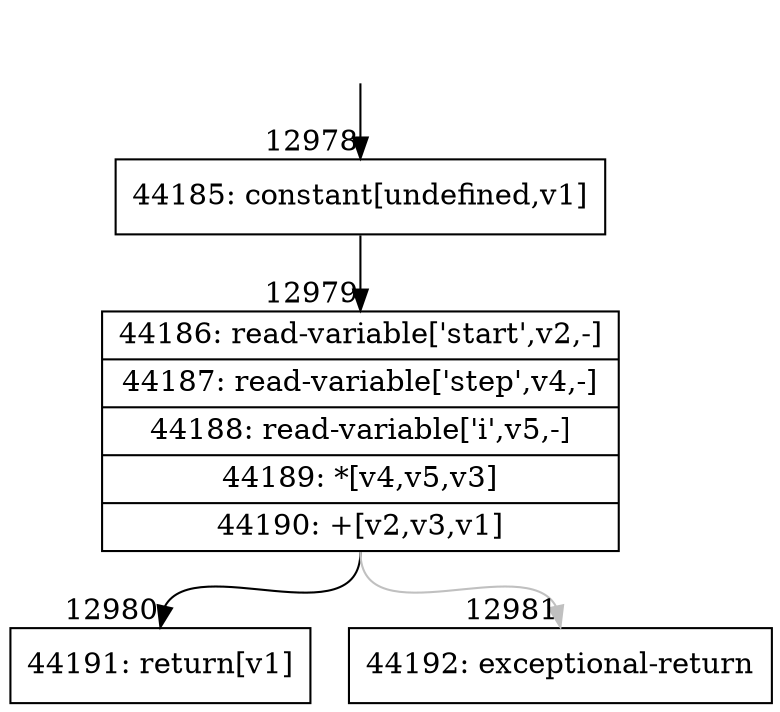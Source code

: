 digraph {
rankdir="TD"
BB_entry1204[shape=none,label=""];
BB_entry1204 -> BB12978 [tailport=s, headport=n, headlabel="    12978"]
BB12978 [shape=record label="{44185: constant[undefined,v1]}" ] 
BB12978 -> BB12979 [tailport=s, headport=n, headlabel="      12979"]
BB12979 [shape=record label="{44186: read-variable['start',v2,-]|44187: read-variable['step',v4,-]|44188: read-variable['i',v5,-]|44189: *[v4,v5,v3]|44190: +[v2,v3,v1]}" ] 
BB12979 -> BB12980 [tailport=s, headport=n, headlabel="      12980"]
BB12979 -> BB12981 [tailport=s, headport=n, color=gray, headlabel="      12981"]
BB12980 [shape=record label="{44191: return[v1]}" ] 
BB12981 [shape=record label="{44192: exceptional-return}" ] 
//#$~ 7720
}
